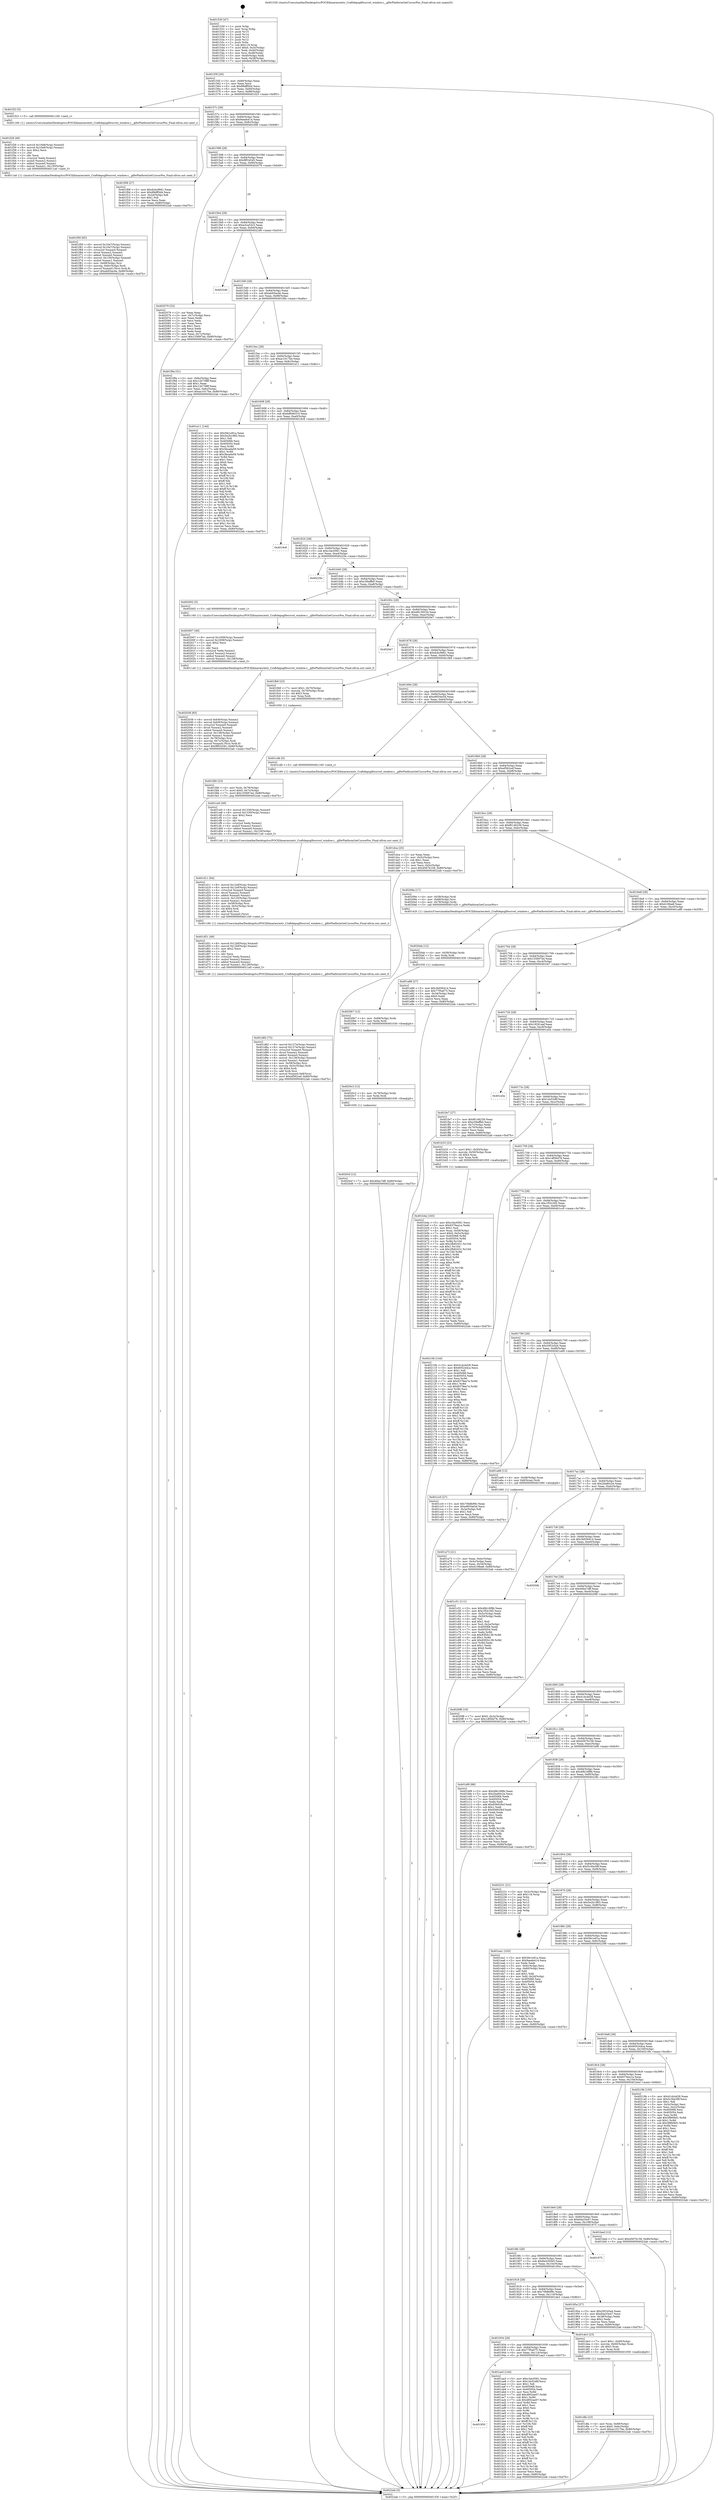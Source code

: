 digraph "0x401530" {
  label = "0x401530 (/mnt/c/Users/mathe/Desktop/tcc/POCII/binaries/extr_Craftdepsglfwsrcwl_window.c__glfwPlatformGetCursorPos_Final-ollvm.out::main(0))"
  labelloc = "t"
  node[shape=record]

  Entry [label="",width=0.3,height=0.3,shape=circle,fillcolor=black,style=filled]
  "0x40155f" [label="{
     0x40155f [29]\l
     | [instrs]\l
     &nbsp;&nbsp;0x40155f \<+3\>: mov -0x80(%rbp),%eax\l
     &nbsp;&nbsp;0x401562 \<+2\>: mov %eax,%ecx\l
     &nbsp;&nbsp;0x401564 \<+6\>: sub $0x89dff3d4,%ecx\l
     &nbsp;&nbsp;0x40156a \<+6\>: mov %eax,-0x84(%rbp)\l
     &nbsp;&nbsp;0x401570 \<+6\>: mov %ecx,-0x88(%rbp)\l
     &nbsp;&nbsp;0x401576 \<+6\>: je 0000000000401f23 \<main+0x9f3\>\l
  }"]
  "0x401f23" [label="{
     0x401f23 [5]\l
     | [instrs]\l
     &nbsp;&nbsp;0x401f23 \<+5\>: call 0000000000401160 \<next_i\>\l
     | [calls]\l
     &nbsp;&nbsp;0x401160 \{1\} (/mnt/c/Users/mathe/Desktop/tcc/POCII/binaries/extr_Craftdepsglfwsrcwl_window.c__glfwPlatformGetCursorPos_Final-ollvm.out::next_i)\l
  }"]
  "0x40157c" [label="{
     0x40157c [28]\l
     | [instrs]\l
     &nbsp;&nbsp;0x40157c \<+5\>: jmp 0000000000401581 \<main+0x51\>\l
     &nbsp;&nbsp;0x401581 \<+6\>: mov -0x84(%rbp),%eax\l
     &nbsp;&nbsp;0x401587 \<+5\>: sub $0x9aeeb414,%eax\l
     &nbsp;&nbsp;0x40158c \<+6\>: mov %eax,-0x8c(%rbp)\l
     &nbsp;&nbsp;0x401592 \<+6\>: je 0000000000401f08 \<main+0x9d8\>\l
  }"]
  Exit [label="",width=0.3,height=0.3,shape=circle,fillcolor=black,style=filled,peripheries=2]
  "0x401f08" [label="{
     0x401f08 [27]\l
     | [instrs]\l
     &nbsp;&nbsp;0x401f08 \<+5\>: mov $0xdcbc9661,%eax\l
     &nbsp;&nbsp;0x401f0d \<+5\>: mov $0x89dff3d4,%ecx\l
     &nbsp;&nbsp;0x401f12 \<+3\>: mov -0x2d(%rbp),%dl\l
     &nbsp;&nbsp;0x401f15 \<+3\>: test $0x1,%dl\l
     &nbsp;&nbsp;0x401f18 \<+3\>: cmovne %ecx,%eax\l
     &nbsp;&nbsp;0x401f1b \<+3\>: mov %eax,-0x80(%rbp)\l
     &nbsp;&nbsp;0x401f1e \<+5\>: jmp 00000000004022ab \<main+0xd7b\>\l
  }"]
  "0x401598" [label="{
     0x401598 [28]\l
     | [instrs]\l
     &nbsp;&nbsp;0x401598 \<+5\>: jmp 000000000040159d \<main+0x6d\>\l
     &nbsp;&nbsp;0x40159d \<+6\>: mov -0x84(%rbp),%eax\l
     &nbsp;&nbsp;0x4015a3 \<+5\>: sub $0x9ff1b545,%eax\l
     &nbsp;&nbsp;0x4015a8 \<+6\>: mov %eax,-0x90(%rbp)\l
     &nbsp;&nbsp;0x4015ae \<+6\>: je 0000000000402079 \<main+0xb49\>\l
  }"]
  "0x4020cf" [label="{
     0x4020cf [12]\l
     | [instrs]\l
     &nbsp;&nbsp;0x4020cf \<+7\>: movl $0x40ba7dff,-0x80(%rbp)\l
     &nbsp;&nbsp;0x4020d6 \<+5\>: jmp 00000000004022ab \<main+0xd7b\>\l
  }"]
  "0x402079" [label="{
     0x402079 [33]\l
     | [instrs]\l
     &nbsp;&nbsp;0x402079 \<+2\>: xor %eax,%eax\l
     &nbsp;&nbsp;0x40207b \<+3\>: mov -0x7c(%rbp),%ecx\l
     &nbsp;&nbsp;0x40207e \<+2\>: mov %eax,%edx\l
     &nbsp;&nbsp;0x402080 \<+2\>: sub %ecx,%edx\l
     &nbsp;&nbsp;0x402082 \<+2\>: mov %eax,%ecx\l
     &nbsp;&nbsp;0x402084 \<+3\>: sub $0x1,%ecx\l
     &nbsp;&nbsp;0x402087 \<+2\>: add %ecx,%edx\l
     &nbsp;&nbsp;0x402089 \<+2\>: sub %edx,%eax\l
     &nbsp;&nbsp;0x40208b \<+3\>: mov %eax,-0x7c(%rbp)\l
     &nbsp;&nbsp;0x40208e \<+7\>: movl $0x155697a4,-0x80(%rbp)\l
     &nbsp;&nbsp;0x402095 \<+5\>: jmp 00000000004022ab \<main+0xd7b\>\l
  }"]
  "0x4015b4" [label="{
     0x4015b4 [28]\l
     | [instrs]\l
     &nbsp;&nbsp;0x4015b4 \<+5\>: jmp 00000000004015b9 \<main+0x89\>\l
     &nbsp;&nbsp;0x4015b9 \<+6\>: mov -0x84(%rbp),%eax\l
     &nbsp;&nbsp;0x4015bf \<+5\>: sub $0xa3ca53c3,%eax\l
     &nbsp;&nbsp;0x4015c4 \<+6\>: mov %eax,-0x94(%rbp)\l
     &nbsp;&nbsp;0x4015ca \<+6\>: je 0000000000402246 \<main+0xd16\>\l
  }"]
  "0x4020c3" [label="{
     0x4020c3 [12]\l
     | [instrs]\l
     &nbsp;&nbsp;0x4020c3 \<+4\>: mov -0x78(%rbp),%rdx\l
     &nbsp;&nbsp;0x4020c7 \<+3\>: mov %rdx,%rdi\l
     &nbsp;&nbsp;0x4020ca \<+5\>: call 0000000000401030 \<free@plt\>\l
     | [calls]\l
     &nbsp;&nbsp;0x401030 \{1\} (unknown)\l
  }"]
  "0x402246" [label="{
     0x402246\l
  }", style=dashed]
  "0x4015d0" [label="{
     0x4015d0 [28]\l
     | [instrs]\l
     &nbsp;&nbsp;0x4015d0 \<+5\>: jmp 00000000004015d5 \<main+0xa5\>\l
     &nbsp;&nbsp;0x4015d5 \<+6\>: mov -0x84(%rbp),%eax\l
     &nbsp;&nbsp;0x4015db \<+5\>: sub $0xab93acde,%eax\l
     &nbsp;&nbsp;0x4015e0 \<+6\>: mov %eax,-0x98(%rbp)\l
     &nbsp;&nbsp;0x4015e6 \<+6\>: je 0000000000401f9a \<main+0xa6a\>\l
  }"]
  "0x4020b7" [label="{
     0x4020b7 [12]\l
     | [instrs]\l
     &nbsp;&nbsp;0x4020b7 \<+4\>: mov -0x68(%rbp),%rdx\l
     &nbsp;&nbsp;0x4020bb \<+3\>: mov %rdx,%rdi\l
     &nbsp;&nbsp;0x4020be \<+5\>: call 0000000000401030 \<free@plt\>\l
     | [calls]\l
     &nbsp;&nbsp;0x401030 \{1\} (unknown)\l
  }"]
  "0x401f9a" [label="{
     0x401f9a [31]\l
     | [instrs]\l
     &nbsp;&nbsp;0x401f9a \<+3\>: mov -0x6c(%rbp),%eax\l
     &nbsp;&nbsp;0x401f9d \<+5\>: sub $0x12b738ff,%eax\l
     &nbsp;&nbsp;0x401fa2 \<+3\>: add $0x1,%eax\l
     &nbsp;&nbsp;0x401fa5 \<+5\>: add $0x12b738ff,%eax\l
     &nbsp;&nbsp;0x401faa \<+3\>: mov %eax,-0x6c(%rbp)\l
     &nbsp;&nbsp;0x401fad \<+7\>: movl $0xac1017be,-0x80(%rbp)\l
     &nbsp;&nbsp;0x401fb4 \<+5\>: jmp 00000000004022ab \<main+0xd7b\>\l
  }"]
  "0x4015ec" [label="{
     0x4015ec [28]\l
     | [instrs]\l
     &nbsp;&nbsp;0x4015ec \<+5\>: jmp 00000000004015f1 \<main+0xc1\>\l
     &nbsp;&nbsp;0x4015f1 \<+6\>: mov -0x84(%rbp),%eax\l
     &nbsp;&nbsp;0x4015f7 \<+5\>: sub $0xac1017be,%eax\l
     &nbsp;&nbsp;0x4015fc \<+6\>: mov %eax,-0x9c(%rbp)\l
     &nbsp;&nbsp;0x401602 \<+6\>: je 0000000000401e11 \<main+0x8e1\>\l
  }"]
  "0x4020ab" [label="{
     0x4020ab [12]\l
     | [instrs]\l
     &nbsp;&nbsp;0x4020ab \<+4\>: mov -0x58(%rbp),%rdx\l
     &nbsp;&nbsp;0x4020af \<+3\>: mov %rdx,%rdi\l
     &nbsp;&nbsp;0x4020b2 \<+5\>: call 0000000000401030 \<free@plt\>\l
     | [calls]\l
     &nbsp;&nbsp;0x401030 \{1\} (unknown)\l
  }"]
  "0x401e11" [label="{
     0x401e11 [144]\l
     | [instrs]\l
     &nbsp;&nbsp;0x401e11 \<+5\>: mov $0x5fe1e91a,%eax\l
     &nbsp;&nbsp;0x401e16 \<+5\>: mov $0x5e2b1983,%ecx\l
     &nbsp;&nbsp;0x401e1b \<+2\>: mov $0x1,%dl\l
     &nbsp;&nbsp;0x401e1d \<+7\>: mov 0x405068,%esi\l
     &nbsp;&nbsp;0x401e24 \<+7\>: mov 0x405054,%edi\l
     &nbsp;&nbsp;0x401e2b \<+3\>: mov %esi,%r8d\l
     &nbsp;&nbsp;0x401e2e \<+7\>: add $0x3bcada59,%r8d\l
     &nbsp;&nbsp;0x401e35 \<+4\>: sub $0x1,%r8d\l
     &nbsp;&nbsp;0x401e39 \<+7\>: sub $0x3bcada59,%r8d\l
     &nbsp;&nbsp;0x401e40 \<+4\>: imul %r8d,%esi\l
     &nbsp;&nbsp;0x401e44 \<+3\>: and $0x1,%esi\l
     &nbsp;&nbsp;0x401e47 \<+3\>: cmp $0x0,%esi\l
     &nbsp;&nbsp;0x401e4a \<+4\>: sete %r9b\l
     &nbsp;&nbsp;0x401e4e \<+3\>: cmp $0xa,%edi\l
     &nbsp;&nbsp;0x401e51 \<+4\>: setl %r10b\l
     &nbsp;&nbsp;0x401e55 \<+3\>: mov %r9b,%r11b\l
     &nbsp;&nbsp;0x401e58 \<+4\>: xor $0xff,%r11b\l
     &nbsp;&nbsp;0x401e5c \<+3\>: mov %r10b,%bl\l
     &nbsp;&nbsp;0x401e5f \<+3\>: xor $0xff,%bl\l
     &nbsp;&nbsp;0x401e62 \<+3\>: xor $0x1,%dl\l
     &nbsp;&nbsp;0x401e65 \<+3\>: mov %r11b,%r14b\l
     &nbsp;&nbsp;0x401e68 \<+4\>: and $0xff,%r14b\l
     &nbsp;&nbsp;0x401e6c \<+3\>: and %dl,%r9b\l
     &nbsp;&nbsp;0x401e6f \<+3\>: mov %bl,%r15b\l
     &nbsp;&nbsp;0x401e72 \<+4\>: and $0xff,%r15b\l
     &nbsp;&nbsp;0x401e76 \<+3\>: and %dl,%r10b\l
     &nbsp;&nbsp;0x401e79 \<+3\>: or %r9b,%r14b\l
     &nbsp;&nbsp;0x401e7c \<+3\>: or %r10b,%r15b\l
     &nbsp;&nbsp;0x401e7f \<+3\>: xor %r15b,%r14b\l
     &nbsp;&nbsp;0x401e82 \<+3\>: or %bl,%r11b\l
     &nbsp;&nbsp;0x401e85 \<+4\>: xor $0xff,%r11b\l
     &nbsp;&nbsp;0x401e89 \<+3\>: or $0x1,%dl\l
     &nbsp;&nbsp;0x401e8c \<+3\>: and %dl,%r11b\l
     &nbsp;&nbsp;0x401e8f \<+3\>: or %r11b,%r14b\l
     &nbsp;&nbsp;0x401e92 \<+4\>: test $0x1,%r14b\l
     &nbsp;&nbsp;0x401e96 \<+3\>: cmovne %ecx,%eax\l
     &nbsp;&nbsp;0x401e99 \<+3\>: mov %eax,-0x80(%rbp)\l
     &nbsp;&nbsp;0x401e9c \<+5\>: jmp 00000000004022ab \<main+0xd7b\>\l
  }"]
  "0x401608" [label="{
     0x401608 [28]\l
     | [instrs]\l
     &nbsp;&nbsp;0x401608 \<+5\>: jmp 000000000040160d \<main+0xdd\>\l
     &nbsp;&nbsp;0x40160d \<+6\>: mov -0x84(%rbp),%eax\l
     &nbsp;&nbsp;0x401613 \<+5\>: sub $0xb8846310,%eax\l
     &nbsp;&nbsp;0x401618 \<+6\>: mov %eax,-0xa0(%rbp)\l
     &nbsp;&nbsp;0x40161e \<+6\>: je 00000000004019c8 \<main+0x498\>\l
  }"]
  "0x402038" [label="{
     0x402038 [65]\l
     | [instrs]\l
     &nbsp;&nbsp;0x402038 \<+8\>: movsd 0xfc8(%rip),%xmm1\l
     &nbsp;&nbsp;0x402040 \<+8\>: movsd 0xfc8(%rip),%xmm2\l
     &nbsp;&nbsp;0x402048 \<+4\>: cvtss2sd %xmm0,%xmm0\l
     &nbsp;&nbsp;0x40204c \<+4\>: divsd %xmm2,%xmm0\l
     &nbsp;&nbsp;0x402050 \<+4\>: addsd %xmm0,%xmm1\l
     &nbsp;&nbsp;0x402054 \<+8\>: movsd -0x138(%rbp),%xmm0\l
     &nbsp;&nbsp;0x40205c \<+4\>: mulsd %xmm1,%xmm0\l
     &nbsp;&nbsp;0x402060 \<+4\>: mov -0x78(%rbp),%rsi\l
     &nbsp;&nbsp;0x402064 \<+4\>: movslq -0x7c(%rbp),%rdi\l
     &nbsp;&nbsp;0x402068 \<+5\>: movsd %xmm0,(%rsi,%rdi,8)\l
     &nbsp;&nbsp;0x40206d \<+7\>: movl $0x9ff1b545,-0x80(%rbp)\l
     &nbsp;&nbsp;0x402074 \<+5\>: jmp 00000000004022ab \<main+0xd7b\>\l
  }"]
  "0x4019c8" [label="{
     0x4019c8\l
  }", style=dashed]
  "0x401624" [label="{
     0x401624 [28]\l
     | [instrs]\l
     &nbsp;&nbsp;0x401624 \<+5\>: jmp 0000000000401629 \<main+0xf9\>\l
     &nbsp;&nbsp;0x401629 \<+6\>: mov -0x84(%rbp),%eax\l
     &nbsp;&nbsp;0x40162f \<+5\>: sub $0xc3ac0581,%eax\l
     &nbsp;&nbsp;0x401634 \<+6\>: mov %eax,-0xa4(%rbp)\l
     &nbsp;&nbsp;0x40163a \<+6\>: je 000000000040225e \<main+0xd2e\>\l
  }"]
  "0x402007" [label="{
     0x402007 [49]\l
     | [instrs]\l
     &nbsp;&nbsp;0x402007 \<+8\>: movsd 0x1009(%rip),%xmm0\l
     &nbsp;&nbsp;0x40200f \<+8\>: movsd 0x1009(%rip),%xmm1\l
     &nbsp;&nbsp;0x402017 \<+5\>: mov $0x2,%ecx\l
     &nbsp;&nbsp;0x40201c \<+1\>: cltd\l
     &nbsp;&nbsp;0x40201d \<+2\>: idiv %ecx\l
     &nbsp;&nbsp;0x40201f \<+4\>: cvtsi2sd %edx,%xmm2\l
     &nbsp;&nbsp;0x402023 \<+4\>: mulsd %xmm2,%xmm1\l
     &nbsp;&nbsp;0x402027 \<+4\>: addsd %xmm0,%xmm1\l
     &nbsp;&nbsp;0x40202b \<+8\>: movsd %xmm1,-0x138(%rbp)\l
     &nbsp;&nbsp;0x402033 \<+5\>: call 00000000004011a0 \<next_f\>\l
     | [calls]\l
     &nbsp;&nbsp;0x4011a0 \{1\} (/mnt/c/Users/mathe/Desktop/tcc/POCII/binaries/extr_Craftdepsglfwsrcwl_window.c__glfwPlatformGetCursorPos_Final-ollvm.out::next_f)\l
  }"]
  "0x40225e" [label="{
     0x40225e\l
  }", style=dashed]
  "0x401640" [label="{
     0x401640 [28]\l
     | [instrs]\l
     &nbsp;&nbsp;0x401640 \<+5\>: jmp 0000000000401645 \<main+0x115\>\l
     &nbsp;&nbsp;0x401645 \<+6\>: mov -0x84(%rbp),%eax\l
     &nbsp;&nbsp;0x40164b \<+5\>: sub $0xc56effb0,%eax\l
     &nbsp;&nbsp;0x401650 \<+6\>: mov %eax,-0xa8(%rbp)\l
     &nbsp;&nbsp;0x401656 \<+6\>: je 0000000000402002 \<main+0xad2\>\l
  }"]
  "0x401fd0" [label="{
     0x401fd0 [23]\l
     | [instrs]\l
     &nbsp;&nbsp;0x401fd0 \<+4\>: mov %rax,-0x78(%rbp)\l
     &nbsp;&nbsp;0x401fd4 \<+7\>: movl $0x0,-0x7c(%rbp)\l
     &nbsp;&nbsp;0x401fdb \<+7\>: movl $0x155697a4,-0x80(%rbp)\l
     &nbsp;&nbsp;0x401fe2 \<+5\>: jmp 00000000004022ab \<main+0xd7b\>\l
  }"]
  "0x402002" [label="{
     0x402002 [5]\l
     | [instrs]\l
     &nbsp;&nbsp;0x402002 \<+5\>: call 0000000000401160 \<next_i\>\l
     | [calls]\l
     &nbsp;&nbsp;0x401160 \{1\} (/mnt/c/Users/mathe/Desktop/tcc/POCII/binaries/extr_Craftdepsglfwsrcwl_window.c__glfwPlatformGetCursorPos_Final-ollvm.out::next_i)\l
  }"]
  "0x40165c" [label="{
     0x40165c [28]\l
     | [instrs]\l
     &nbsp;&nbsp;0x40165c \<+5\>: jmp 0000000000401661 \<main+0x131\>\l
     &nbsp;&nbsp;0x401661 \<+6\>: mov -0x84(%rbp),%eax\l
     &nbsp;&nbsp;0x401667 \<+5\>: sub $0xd8139234,%eax\l
     &nbsp;&nbsp;0x40166c \<+6\>: mov %eax,-0xac(%rbp)\l
     &nbsp;&nbsp;0x401672 \<+6\>: je 00000000004020e7 \<main+0xbb7\>\l
  }"]
  "0x401f59" [label="{
     0x401f59 [65]\l
     | [instrs]\l
     &nbsp;&nbsp;0x401f59 \<+8\>: movsd 0x10a7(%rip),%xmm1\l
     &nbsp;&nbsp;0x401f61 \<+8\>: movsd 0x10a7(%rip),%xmm2\l
     &nbsp;&nbsp;0x401f69 \<+4\>: cvtss2sd %xmm0,%xmm0\l
     &nbsp;&nbsp;0x401f6d \<+4\>: divsd %xmm2,%xmm0\l
     &nbsp;&nbsp;0x401f71 \<+4\>: addsd %xmm0,%xmm1\l
     &nbsp;&nbsp;0x401f75 \<+8\>: movsd -0x130(%rbp),%xmm0\l
     &nbsp;&nbsp;0x401f7d \<+4\>: mulsd %xmm1,%xmm0\l
     &nbsp;&nbsp;0x401f81 \<+4\>: mov -0x68(%rbp),%rsi\l
     &nbsp;&nbsp;0x401f85 \<+4\>: movslq -0x6c(%rbp),%rdi\l
     &nbsp;&nbsp;0x401f89 \<+5\>: movsd %xmm0,(%rsi,%rdi,8)\l
     &nbsp;&nbsp;0x401f8e \<+7\>: movl $0xab93acde,-0x80(%rbp)\l
     &nbsp;&nbsp;0x401f95 \<+5\>: jmp 00000000004022ab \<main+0xd7b\>\l
  }"]
  "0x4020e7" [label="{
     0x4020e7\l
  }", style=dashed]
  "0x401678" [label="{
     0x401678 [28]\l
     | [instrs]\l
     &nbsp;&nbsp;0x401678 \<+5\>: jmp 000000000040167d \<main+0x14d\>\l
     &nbsp;&nbsp;0x40167d \<+6\>: mov -0x84(%rbp),%eax\l
     &nbsp;&nbsp;0x401683 \<+5\>: sub $0xdcbc9661,%eax\l
     &nbsp;&nbsp;0x401688 \<+6\>: mov %eax,-0xb0(%rbp)\l
     &nbsp;&nbsp;0x40168e \<+6\>: je 0000000000401fb9 \<main+0xa89\>\l
  }"]
  "0x401f28" [label="{
     0x401f28 [49]\l
     | [instrs]\l
     &nbsp;&nbsp;0x401f28 \<+8\>: movsd 0x10e8(%rip),%xmm0\l
     &nbsp;&nbsp;0x401f30 \<+8\>: movsd 0x10e8(%rip),%xmm1\l
     &nbsp;&nbsp;0x401f38 \<+5\>: mov $0x2,%ecx\l
     &nbsp;&nbsp;0x401f3d \<+1\>: cltd\l
     &nbsp;&nbsp;0x401f3e \<+2\>: idiv %ecx\l
     &nbsp;&nbsp;0x401f40 \<+4\>: cvtsi2sd %edx,%xmm2\l
     &nbsp;&nbsp;0x401f44 \<+4\>: mulsd %xmm2,%xmm1\l
     &nbsp;&nbsp;0x401f48 \<+4\>: addsd %xmm0,%xmm1\l
     &nbsp;&nbsp;0x401f4c \<+8\>: movsd %xmm1,-0x130(%rbp)\l
     &nbsp;&nbsp;0x401f54 \<+5\>: call 00000000004011a0 \<next_f\>\l
     | [calls]\l
     &nbsp;&nbsp;0x4011a0 \{1\} (/mnt/c/Users/mathe/Desktop/tcc/POCII/binaries/extr_Craftdepsglfwsrcwl_window.c__glfwPlatformGetCursorPos_Final-ollvm.out::next_f)\l
  }"]
  "0x401fb9" [label="{
     0x401fb9 [23]\l
     | [instrs]\l
     &nbsp;&nbsp;0x401fb9 \<+7\>: movl $0x1,-0x70(%rbp)\l
     &nbsp;&nbsp;0x401fc0 \<+4\>: movslq -0x70(%rbp),%rax\l
     &nbsp;&nbsp;0x401fc4 \<+4\>: shl $0x3,%rax\l
     &nbsp;&nbsp;0x401fc8 \<+3\>: mov %rax,%rdi\l
     &nbsp;&nbsp;0x401fcb \<+5\>: call 0000000000401050 \<malloc@plt\>\l
     | [calls]\l
     &nbsp;&nbsp;0x401050 \{1\} (unknown)\l
  }"]
  "0x401694" [label="{
     0x401694 [28]\l
     | [instrs]\l
     &nbsp;&nbsp;0x401694 \<+5\>: jmp 0000000000401699 \<main+0x169\>\l
     &nbsp;&nbsp;0x401699 \<+6\>: mov -0x84(%rbp),%eax\l
     &nbsp;&nbsp;0x40169f \<+5\>: sub $0xe8054e5d,%eax\l
     &nbsp;&nbsp;0x4016a4 \<+6\>: mov %eax,-0xb4(%rbp)\l
     &nbsp;&nbsp;0x4016aa \<+6\>: je 0000000000401cdb \<main+0x7ab\>\l
  }"]
  "0x401dfa" [label="{
     0x401dfa [23]\l
     | [instrs]\l
     &nbsp;&nbsp;0x401dfa \<+4\>: mov %rax,-0x68(%rbp)\l
     &nbsp;&nbsp;0x401dfe \<+7\>: movl $0x0,-0x6c(%rbp)\l
     &nbsp;&nbsp;0x401e05 \<+7\>: movl $0xac1017be,-0x80(%rbp)\l
     &nbsp;&nbsp;0x401e0c \<+5\>: jmp 00000000004022ab \<main+0xd7b\>\l
  }"]
  "0x401cdb" [label="{
     0x401cdb [5]\l
     | [instrs]\l
     &nbsp;&nbsp;0x401cdb \<+5\>: call 0000000000401160 \<next_i\>\l
     | [calls]\l
     &nbsp;&nbsp;0x401160 \{1\} (/mnt/c/Users/mathe/Desktop/tcc/POCII/binaries/extr_Craftdepsglfwsrcwl_window.c__glfwPlatformGetCursorPos_Final-ollvm.out::next_i)\l
  }"]
  "0x4016b0" [label="{
     0x4016b0 [28]\l
     | [instrs]\l
     &nbsp;&nbsp;0x4016b0 \<+5\>: jmp 00000000004016b5 \<main+0x185\>\l
     &nbsp;&nbsp;0x4016b5 \<+6\>: mov -0x84(%rbp),%eax\l
     &nbsp;&nbsp;0x4016bb \<+5\>: sub $0xef562cef,%eax\l
     &nbsp;&nbsp;0x4016c0 \<+6\>: mov %eax,-0xb8(%rbp)\l
     &nbsp;&nbsp;0x4016c6 \<+6\>: je 0000000000401dca \<main+0x89a\>\l
  }"]
  "0x401d82" [label="{
     0x401d82 [72]\l
     | [instrs]\l
     &nbsp;&nbsp;0x401d82 \<+8\>: movsd 0x127e(%rip),%xmm1\l
     &nbsp;&nbsp;0x401d8a \<+8\>: movsd 0x127e(%rip),%xmm2\l
     &nbsp;&nbsp;0x401d92 \<+4\>: cvtss2sd %xmm0,%xmm0\l
     &nbsp;&nbsp;0x401d96 \<+4\>: divsd %xmm2,%xmm0\l
     &nbsp;&nbsp;0x401d9a \<+4\>: addsd %xmm0,%xmm1\l
     &nbsp;&nbsp;0x401d9e \<+8\>: movsd -0x128(%rbp),%xmm0\l
     &nbsp;&nbsp;0x401da6 \<+4\>: mulsd %xmm1,%xmm0\l
     &nbsp;&nbsp;0x401daa \<+4\>: mov -0x58(%rbp),%rsi\l
     &nbsp;&nbsp;0x401dae \<+4\>: movslq -0x5c(%rbp),%rdi\l
     &nbsp;&nbsp;0x401db2 \<+4\>: shl $0x4,%rdi\l
     &nbsp;&nbsp;0x401db6 \<+3\>: add %rdi,%rsi\l
     &nbsp;&nbsp;0x401db9 \<+5\>: movsd %xmm0,0x8(%rsi)\l
     &nbsp;&nbsp;0x401dbe \<+7\>: movl $0xef562cef,-0x80(%rbp)\l
     &nbsp;&nbsp;0x401dc5 \<+5\>: jmp 00000000004022ab \<main+0xd7b\>\l
  }"]
  "0x401dca" [label="{
     0x401dca [25]\l
     | [instrs]\l
     &nbsp;&nbsp;0x401dca \<+2\>: xor %eax,%eax\l
     &nbsp;&nbsp;0x401dcc \<+3\>: mov -0x5c(%rbp),%ecx\l
     &nbsp;&nbsp;0x401dcf \<+3\>: sub $0x1,%eax\l
     &nbsp;&nbsp;0x401dd2 \<+2\>: sub %eax,%ecx\l
     &nbsp;&nbsp;0x401dd4 \<+3\>: mov %ecx,-0x5c(%rbp)\l
     &nbsp;&nbsp;0x401dd7 \<+7\>: movl $0x4567b158,-0x80(%rbp)\l
     &nbsp;&nbsp;0x401dde \<+5\>: jmp 00000000004022ab \<main+0xd7b\>\l
  }"]
  "0x4016cc" [label="{
     0x4016cc [28]\l
     | [instrs]\l
     &nbsp;&nbsp;0x4016cc \<+5\>: jmp 00000000004016d1 \<main+0x1a1\>\l
     &nbsp;&nbsp;0x4016d1 \<+6\>: mov -0x84(%rbp),%eax\l
     &nbsp;&nbsp;0x4016d7 \<+5\>: sub $0xf6146239,%eax\l
     &nbsp;&nbsp;0x4016dc \<+6\>: mov %eax,-0xbc(%rbp)\l
     &nbsp;&nbsp;0x4016e2 \<+6\>: je 000000000040209a \<main+0xb6a\>\l
  }"]
  "0x401d51" [label="{
     0x401d51 [49]\l
     | [instrs]\l
     &nbsp;&nbsp;0x401d51 \<+8\>: movsd 0x12bf(%rip),%xmm0\l
     &nbsp;&nbsp;0x401d59 \<+8\>: movsd 0x12bf(%rip),%xmm1\l
     &nbsp;&nbsp;0x401d61 \<+5\>: mov $0x2,%ecx\l
     &nbsp;&nbsp;0x401d66 \<+1\>: cltd\l
     &nbsp;&nbsp;0x401d67 \<+2\>: idiv %ecx\l
     &nbsp;&nbsp;0x401d69 \<+4\>: cvtsi2sd %edx,%xmm2\l
     &nbsp;&nbsp;0x401d6d \<+4\>: mulsd %xmm2,%xmm1\l
     &nbsp;&nbsp;0x401d71 \<+4\>: addsd %xmm0,%xmm1\l
     &nbsp;&nbsp;0x401d75 \<+8\>: movsd %xmm1,-0x128(%rbp)\l
     &nbsp;&nbsp;0x401d7d \<+5\>: call 00000000004011a0 \<next_f\>\l
     | [calls]\l
     &nbsp;&nbsp;0x4011a0 \{1\} (/mnt/c/Users/mathe/Desktop/tcc/POCII/binaries/extr_Craftdepsglfwsrcwl_window.c__glfwPlatformGetCursorPos_Final-ollvm.out::next_f)\l
  }"]
  "0x40209a" [label="{
     0x40209a [17]\l
     | [instrs]\l
     &nbsp;&nbsp;0x40209a \<+4\>: mov -0x58(%rbp),%rdi\l
     &nbsp;&nbsp;0x40209e \<+4\>: mov -0x68(%rbp),%rsi\l
     &nbsp;&nbsp;0x4020a2 \<+4\>: mov -0x78(%rbp),%rdx\l
     &nbsp;&nbsp;0x4020a6 \<+5\>: call 0000000000401420 \<_glfwPlatformGetCursorPos\>\l
     | [calls]\l
     &nbsp;&nbsp;0x401420 \{1\} (/mnt/c/Users/mathe/Desktop/tcc/POCII/binaries/extr_Craftdepsglfwsrcwl_window.c__glfwPlatformGetCursorPos_Final-ollvm.out::_glfwPlatformGetCursorPos)\l
  }"]
  "0x4016e8" [label="{
     0x4016e8 [28]\l
     | [instrs]\l
     &nbsp;&nbsp;0x4016e8 \<+5\>: jmp 00000000004016ed \<main+0x1bd\>\l
     &nbsp;&nbsp;0x4016ed \<+6\>: mov -0x84(%rbp),%eax\l
     &nbsp;&nbsp;0x4016f3 \<+5\>: sub $0x410fea8,%eax\l
     &nbsp;&nbsp;0x4016f8 \<+6\>: mov %eax,-0xc0(%rbp)\l
     &nbsp;&nbsp;0x4016fe \<+6\>: je 0000000000401a88 \<main+0x558\>\l
  }"]
  "0x401d11" [label="{
     0x401d11 [64]\l
     | [instrs]\l
     &nbsp;&nbsp;0x401d11 \<+8\>: movsd 0x12ef(%rip),%xmm1\l
     &nbsp;&nbsp;0x401d19 \<+8\>: movsd 0x12ef(%rip),%xmm2\l
     &nbsp;&nbsp;0x401d21 \<+4\>: cvtss2sd %xmm0,%xmm0\l
     &nbsp;&nbsp;0x401d25 \<+4\>: divsd %xmm2,%xmm0\l
     &nbsp;&nbsp;0x401d29 \<+4\>: addsd %xmm0,%xmm1\l
     &nbsp;&nbsp;0x401d2d \<+8\>: movsd -0x120(%rbp),%xmm0\l
     &nbsp;&nbsp;0x401d35 \<+4\>: mulsd %xmm1,%xmm0\l
     &nbsp;&nbsp;0x401d39 \<+4\>: mov -0x58(%rbp),%rsi\l
     &nbsp;&nbsp;0x401d3d \<+4\>: movslq -0x5c(%rbp),%rdi\l
     &nbsp;&nbsp;0x401d41 \<+4\>: shl $0x4,%rdi\l
     &nbsp;&nbsp;0x401d45 \<+3\>: add %rdi,%rsi\l
     &nbsp;&nbsp;0x401d48 \<+4\>: movsd %xmm0,(%rsi)\l
     &nbsp;&nbsp;0x401d4c \<+5\>: call 0000000000401160 \<next_i\>\l
     | [calls]\l
     &nbsp;&nbsp;0x401160 \{1\} (/mnt/c/Users/mathe/Desktop/tcc/POCII/binaries/extr_Craftdepsglfwsrcwl_window.c__glfwPlatformGetCursorPos_Final-ollvm.out::next_i)\l
  }"]
  "0x401a88" [label="{
     0x401a88 [27]\l
     | [instrs]\l
     &nbsp;&nbsp;0x401a88 \<+5\>: mov $0x3b056414,%eax\l
     &nbsp;&nbsp;0x401a8d \<+5\>: mov $0x77f5a075,%ecx\l
     &nbsp;&nbsp;0x401a92 \<+3\>: mov -0x34(%rbp),%edx\l
     &nbsp;&nbsp;0x401a95 \<+3\>: cmp $0x0,%edx\l
     &nbsp;&nbsp;0x401a98 \<+3\>: cmove %ecx,%eax\l
     &nbsp;&nbsp;0x401a9b \<+3\>: mov %eax,-0x80(%rbp)\l
     &nbsp;&nbsp;0x401a9e \<+5\>: jmp 00000000004022ab \<main+0xd7b\>\l
  }"]
  "0x401704" [label="{
     0x401704 [28]\l
     | [instrs]\l
     &nbsp;&nbsp;0x401704 \<+5\>: jmp 0000000000401709 \<main+0x1d9\>\l
     &nbsp;&nbsp;0x401709 \<+6\>: mov -0x84(%rbp),%eax\l
     &nbsp;&nbsp;0x40170f \<+5\>: sub $0x155697a4,%eax\l
     &nbsp;&nbsp;0x401714 \<+6\>: mov %eax,-0xc4(%rbp)\l
     &nbsp;&nbsp;0x40171a \<+6\>: je 0000000000401fe7 \<main+0xab7\>\l
  }"]
  "0x401ce0" [label="{
     0x401ce0 [49]\l
     | [instrs]\l
     &nbsp;&nbsp;0x401ce0 \<+8\>: movsd 0x1330(%rip),%xmm0\l
     &nbsp;&nbsp;0x401ce8 \<+8\>: movsd 0x1330(%rip),%xmm1\l
     &nbsp;&nbsp;0x401cf0 \<+5\>: mov $0x2,%ecx\l
     &nbsp;&nbsp;0x401cf5 \<+1\>: cltd\l
     &nbsp;&nbsp;0x401cf6 \<+2\>: idiv %ecx\l
     &nbsp;&nbsp;0x401cf8 \<+4\>: cvtsi2sd %edx,%xmm2\l
     &nbsp;&nbsp;0x401cfc \<+4\>: mulsd %xmm2,%xmm1\l
     &nbsp;&nbsp;0x401d00 \<+4\>: addsd %xmm0,%xmm1\l
     &nbsp;&nbsp;0x401d04 \<+8\>: movsd %xmm1,-0x120(%rbp)\l
     &nbsp;&nbsp;0x401d0c \<+5\>: call 00000000004011a0 \<next_f\>\l
     | [calls]\l
     &nbsp;&nbsp;0x4011a0 \{1\} (/mnt/c/Users/mathe/Desktop/tcc/POCII/binaries/extr_Craftdepsglfwsrcwl_window.c__glfwPlatformGetCursorPos_Final-ollvm.out::next_f)\l
  }"]
  "0x401fe7" [label="{
     0x401fe7 [27]\l
     | [instrs]\l
     &nbsp;&nbsp;0x401fe7 \<+5\>: mov $0xf6146239,%eax\l
     &nbsp;&nbsp;0x401fec \<+5\>: mov $0xc56effb0,%ecx\l
     &nbsp;&nbsp;0x401ff1 \<+3\>: mov -0x7c(%rbp),%edx\l
     &nbsp;&nbsp;0x401ff4 \<+3\>: cmp -0x70(%rbp),%edx\l
     &nbsp;&nbsp;0x401ff7 \<+3\>: cmovl %ecx,%eax\l
     &nbsp;&nbsp;0x401ffa \<+3\>: mov %eax,-0x80(%rbp)\l
     &nbsp;&nbsp;0x401ffd \<+5\>: jmp 00000000004022ab \<main+0xd7b\>\l
  }"]
  "0x401720" [label="{
     0x401720 [28]\l
     | [instrs]\l
     &nbsp;&nbsp;0x401720 \<+5\>: jmp 0000000000401725 \<main+0x1f5\>\l
     &nbsp;&nbsp;0x401725 \<+6\>: mov -0x84(%rbp),%eax\l
     &nbsp;&nbsp;0x40172b \<+5\>: sub $0x19291aaf,%eax\l
     &nbsp;&nbsp;0x401730 \<+6\>: mov %eax,-0xc8(%rbp)\l
     &nbsp;&nbsp;0x401736 \<+6\>: je 0000000000401a5a \<main+0x52a\>\l
  }"]
  "0x401b4a" [label="{
     0x401b4a [163]\l
     | [instrs]\l
     &nbsp;&nbsp;0x401b4a \<+5\>: mov $0xc3ac0581,%ecx\l
     &nbsp;&nbsp;0x401b4f \<+5\>: mov $0x6376ea1a,%edx\l
     &nbsp;&nbsp;0x401b54 \<+3\>: mov $0x1,%sil\l
     &nbsp;&nbsp;0x401b57 \<+4\>: mov %rax,-0x58(%rbp)\l
     &nbsp;&nbsp;0x401b5b \<+7\>: movl $0x0,-0x5c(%rbp)\l
     &nbsp;&nbsp;0x401b62 \<+8\>: mov 0x405068,%r8d\l
     &nbsp;&nbsp;0x401b6a \<+8\>: mov 0x405054,%r9d\l
     &nbsp;&nbsp;0x401b72 \<+3\>: mov %r8d,%r10d\l
     &nbsp;&nbsp;0x401b75 \<+7\>: add $0x2fb82431,%r10d\l
     &nbsp;&nbsp;0x401b7c \<+4\>: sub $0x1,%r10d\l
     &nbsp;&nbsp;0x401b80 \<+7\>: sub $0x2fb82431,%r10d\l
     &nbsp;&nbsp;0x401b87 \<+4\>: imul %r10d,%r8d\l
     &nbsp;&nbsp;0x401b8b \<+4\>: and $0x1,%r8d\l
     &nbsp;&nbsp;0x401b8f \<+4\>: cmp $0x0,%r8d\l
     &nbsp;&nbsp;0x401b93 \<+4\>: sete %r11b\l
     &nbsp;&nbsp;0x401b97 \<+4\>: cmp $0xa,%r9d\l
     &nbsp;&nbsp;0x401b9b \<+3\>: setl %bl\l
     &nbsp;&nbsp;0x401b9e \<+3\>: mov %r11b,%r14b\l
     &nbsp;&nbsp;0x401ba1 \<+4\>: xor $0xff,%r14b\l
     &nbsp;&nbsp;0x401ba5 \<+3\>: mov %bl,%r15b\l
     &nbsp;&nbsp;0x401ba8 \<+4\>: xor $0xff,%r15b\l
     &nbsp;&nbsp;0x401bac \<+4\>: xor $0x1,%sil\l
     &nbsp;&nbsp;0x401bb0 \<+3\>: mov %r14b,%r12b\l
     &nbsp;&nbsp;0x401bb3 \<+4\>: and $0xff,%r12b\l
     &nbsp;&nbsp;0x401bb7 \<+3\>: and %sil,%r11b\l
     &nbsp;&nbsp;0x401bba \<+3\>: mov %r15b,%r13b\l
     &nbsp;&nbsp;0x401bbd \<+4\>: and $0xff,%r13b\l
     &nbsp;&nbsp;0x401bc1 \<+3\>: and %sil,%bl\l
     &nbsp;&nbsp;0x401bc4 \<+3\>: or %r11b,%r12b\l
     &nbsp;&nbsp;0x401bc7 \<+3\>: or %bl,%r13b\l
     &nbsp;&nbsp;0x401bca \<+3\>: xor %r13b,%r12b\l
     &nbsp;&nbsp;0x401bcd \<+3\>: or %r15b,%r14b\l
     &nbsp;&nbsp;0x401bd0 \<+4\>: xor $0xff,%r14b\l
     &nbsp;&nbsp;0x401bd4 \<+4\>: or $0x1,%sil\l
     &nbsp;&nbsp;0x401bd8 \<+3\>: and %sil,%r14b\l
     &nbsp;&nbsp;0x401bdb \<+3\>: or %r14b,%r12b\l
     &nbsp;&nbsp;0x401bde \<+4\>: test $0x1,%r12b\l
     &nbsp;&nbsp;0x401be2 \<+3\>: cmovne %edx,%ecx\l
     &nbsp;&nbsp;0x401be5 \<+3\>: mov %ecx,-0x80(%rbp)\l
     &nbsp;&nbsp;0x401be8 \<+5\>: jmp 00000000004022ab \<main+0xd7b\>\l
  }"]
  "0x401a5a" [label="{
     0x401a5a\l
  }", style=dashed]
  "0x40173c" [label="{
     0x40173c [28]\l
     | [instrs]\l
     &nbsp;&nbsp;0x40173c \<+5\>: jmp 0000000000401741 \<main+0x211\>\l
     &nbsp;&nbsp;0x401741 \<+6\>: mov -0x84(%rbp),%eax\l
     &nbsp;&nbsp;0x401747 \<+5\>: sub $0x1dcf1b8f,%eax\l
     &nbsp;&nbsp;0x40174c \<+6\>: mov %eax,-0xcc(%rbp)\l
     &nbsp;&nbsp;0x401752 \<+6\>: je 0000000000401b33 \<main+0x603\>\l
  }"]
  "0x401950" [label="{
     0x401950\l
  }", style=dashed]
  "0x401b33" [label="{
     0x401b33 [23]\l
     | [instrs]\l
     &nbsp;&nbsp;0x401b33 \<+7\>: movl $0x1,-0x50(%rbp)\l
     &nbsp;&nbsp;0x401b3a \<+4\>: movslq -0x50(%rbp),%rax\l
     &nbsp;&nbsp;0x401b3e \<+4\>: shl $0x4,%rax\l
     &nbsp;&nbsp;0x401b42 \<+3\>: mov %rax,%rdi\l
     &nbsp;&nbsp;0x401b45 \<+5\>: call 0000000000401050 \<malloc@plt\>\l
     | [calls]\l
     &nbsp;&nbsp;0x401050 \{1\} (unknown)\l
  }"]
  "0x401758" [label="{
     0x401758 [28]\l
     | [instrs]\l
     &nbsp;&nbsp;0x401758 \<+5\>: jmp 000000000040175d \<main+0x22d\>\l
     &nbsp;&nbsp;0x40175d \<+6\>: mov -0x84(%rbp),%eax\l
     &nbsp;&nbsp;0x401763 \<+5\>: sub $0x1df56d78,%eax\l
     &nbsp;&nbsp;0x401768 \<+6\>: mov %eax,-0xd0(%rbp)\l
     &nbsp;&nbsp;0x40176e \<+6\>: je 000000000040210b \<main+0xbdb\>\l
  }"]
  "0x401aa3" [label="{
     0x401aa3 [144]\l
     | [instrs]\l
     &nbsp;&nbsp;0x401aa3 \<+5\>: mov $0xc3ac0581,%eax\l
     &nbsp;&nbsp;0x401aa8 \<+5\>: mov $0x1dcf1b8f,%ecx\l
     &nbsp;&nbsp;0x401aad \<+2\>: mov $0x1,%dl\l
     &nbsp;&nbsp;0x401aaf \<+7\>: mov 0x405068,%esi\l
     &nbsp;&nbsp;0x401ab6 \<+7\>: mov 0x405054,%edi\l
     &nbsp;&nbsp;0x401abd \<+3\>: mov %esi,%r8d\l
     &nbsp;&nbsp;0x401ac0 \<+7\>: add $0x4852ae07,%r8d\l
     &nbsp;&nbsp;0x401ac7 \<+4\>: sub $0x1,%r8d\l
     &nbsp;&nbsp;0x401acb \<+7\>: sub $0x4852ae07,%r8d\l
     &nbsp;&nbsp;0x401ad2 \<+4\>: imul %r8d,%esi\l
     &nbsp;&nbsp;0x401ad6 \<+3\>: and $0x1,%esi\l
     &nbsp;&nbsp;0x401ad9 \<+3\>: cmp $0x0,%esi\l
     &nbsp;&nbsp;0x401adc \<+4\>: sete %r9b\l
     &nbsp;&nbsp;0x401ae0 \<+3\>: cmp $0xa,%edi\l
     &nbsp;&nbsp;0x401ae3 \<+4\>: setl %r10b\l
     &nbsp;&nbsp;0x401ae7 \<+3\>: mov %r9b,%r11b\l
     &nbsp;&nbsp;0x401aea \<+4\>: xor $0xff,%r11b\l
     &nbsp;&nbsp;0x401aee \<+3\>: mov %r10b,%bl\l
     &nbsp;&nbsp;0x401af1 \<+3\>: xor $0xff,%bl\l
     &nbsp;&nbsp;0x401af4 \<+3\>: xor $0x1,%dl\l
     &nbsp;&nbsp;0x401af7 \<+3\>: mov %r11b,%r14b\l
     &nbsp;&nbsp;0x401afa \<+4\>: and $0xff,%r14b\l
     &nbsp;&nbsp;0x401afe \<+3\>: and %dl,%r9b\l
     &nbsp;&nbsp;0x401b01 \<+3\>: mov %bl,%r15b\l
     &nbsp;&nbsp;0x401b04 \<+4\>: and $0xff,%r15b\l
     &nbsp;&nbsp;0x401b08 \<+3\>: and %dl,%r10b\l
     &nbsp;&nbsp;0x401b0b \<+3\>: or %r9b,%r14b\l
     &nbsp;&nbsp;0x401b0e \<+3\>: or %r10b,%r15b\l
     &nbsp;&nbsp;0x401b11 \<+3\>: xor %r15b,%r14b\l
     &nbsp;&nbsp;0x401b14 \<+3\>: or %bl,%r11b\l
     &nbsp;&nbsp;0x401b17 \<+4\>: xor $0xff,%r11b\l
     &nbsp;&nbsp;0x401b1b \<+3\>: or $0x1,%dl\l
     &nbsp;&nbsp;0x401b1e \<+3\>: and %dl,%r11b\l
     &nbsp;&nbsp;0x401b21 \<+3\>: or %r11b,%r14b\l
     &nbsp;&nbsp;0x401b24 \<+4\>: test $0x1,%r14b\l
     &nbsp;&nbsp;0x401b28 \<+3\>: cmovne %ecx,%eax\l
     &nbsp;&nbsp;0x401b2b \<+3\>: mov %eax,-0x80(%rbp)\l
     &nbsp;&nbsp;0x401b2e \<+5\>: jmp 00000000004022ab \<main+0xd7b\>\l
  }"]
  "0x40210b" [label="{
     0x40210b [144]\l
     | [instrs]\l
     &nbsp;&nbsp;0x40210b \<+5\>: mov $0x41dc4d28,%eax\l
     &nbsp;&nbsp;0x402110 \<+5\>: mov $0x605244ca,%ecx\l
     &nbsp;&nbsp;0x402115 \<+2\>: mov $0x1,%dl\l
     &nbsp;&nbsp;0x402117 \<+7\>: mov 0x405068,%esi\l
     &nbsp;&nbsp;0x40211e \<+7\>: mov 0x405054,%edi\l
     &nbsp;&nbsp;0x402125 \<+3\>: mov %esi,%r8d\l
     &nbsp;&nbsp;0x402128 \<+7\>: add $0x8379ea7e,%r8d\l
     &nbsp;&nbsp;0x40212f \<+4\>: sub $0x1,%r8d\l
     &nbsp;&nbsp;0x402133 \<+7\>: sub $0x8379ea7e,%r8d\l
     &nbsp;&nbsp;0x40213a \<+4\>: imul %r8d,%esi\l
     &nbsp;&nbsp;0x40213e \<+3\>: and $0x1,%esi\l
     &nbsp;&nbsp;0x402141 \<+3\>: cmp $0x0,%esi\l
     &nbsp;&nbsp;0x402144 \<+4\>: sete %r9b\l
     &nbsp;&nbsp;0x402148 \<+3\>: cmp $0xa,%edi\l
     &nbsp;&nbsp;0x40214b \<+4\>: setl %r10b\l
     &nbsp;&nbsp;0x40214f \<+3\>: mov %r9b,%r11b\l
     &nbsp;&nbsp;0x402152 \<+4\>: xor $0xff,%r11b\l
     &nbsp;&nbsp;0x402156 \<+3\>: mov %r10b,%bl\l
     &nbsp;&nbsp;0x402159 \<+3\>: xor $0xff,%bl\l
     &nbsp;&nbsp;0x40215c \<+3\>: xor $0x1,%dl\l
     &nbsp;&nbsp;0x40215f \<+3\>: mov %r11b,%r14b\l
     &nbsp;&nbsp;0x402162 \<+4\>: and $0xff,%r14b\l
     &nbsp;&nbsp;0x402166 \<+3\>: and %dl,%r9b\l
     &nbsp;&nbsp;0x402169 \<+3\>: mov %bl,%r15b\l
     &nbsp;&nbsp;0x40216c \<+4\>: and $0xff,%r15b\l
     &nbsp;&nbsp;0x402170 \<+3\>: and %dl,%r10b\l
     &nbsp;&nbsp;0x402173 \<+3\>: or %r9b,%r14b\l
     &nbsp;&nbsp;0x402176 \<+3\>: or %r10b,%r15b\l
     &nbsp;&nbsp;0x402179 \<+3\>: xor %r15b,%r14b\l
     &nbsp;&nbsp;0x40217c \<+3\>: or %bl,%r11b\l
     &nbsp;&nbsp;0x40217f \<+4\>: xor $0xff,%r11b\l
     &nbsp;&nbsp;0x402183 \<+3\>: or $0x1,%dl\l
     &nbsp;&nbsp;0x402186 \<+3\>: and %dl,%r11b\l
     &nbsp;&nbsp;0x402189 \<+3\>: or %r11b,%r14b\l
     &nbsp;&nbsp;0x40218c \<+4\>: test $0x1,%r14b\l
     &nbsp;&nbsp;0x402190 \<+3\>: cmovne %ecx,%eax\l
     &nbsp;&nbsp;0x402193 \<+3\>: mov %eax,-0x80(%rbp)\l
     &nbsp;&nbsp;0x402196 \<+5\>: jmp 00000000004022ab \<main+0xd7b\>\l
  }"]
  "0x401774" [label="{
     0x401774 [28]\l
     | [instrs]\l
     &nbsp;&nbsp;0x401774 \<+5\>: jmp 0000000000401779 \<main+0x249\>\l
     &nbsp;&nbsp;0x401779 \<+6\>: mov -0x84(%rbp),%eax\l
     &nbsp;&nbsp;0x40177f \<+5\>: sub $0x1f5410f2,%eax\l
     &nbsp;&nbsp;0x401784 \<+6\>: mov %eax,-0xd4(%rbp)\l
     &nbsp;&nbsp;0x40178a \<+6\>: je 0000000000401cc0 \<main+0x790\>\l
  }"]
  "0x401934" [label="{
     0x401934 [28]\l
     | [instrs]\l
     &nbsp;&nbsp;0x401934 \<+5\>: jmp 0000000000401939 \<main+0x409\>\l
     &nbsp;&nbsp;0x401939 \<+6\>: mov -0x84(%rbp),%eax\l
     &nbsp;&nbsp;0x40193f \<+5\>: sub $0x77f5a075,%eax\l
     &nbsp;&nbsp;0x401944 \<+6\>: mov %eax,-0x114(%rbp)\l
     &nbsp;&nbsp;0x40194a \<+6\>: je 0000000000401aa3 \<main+0x573\>\l
  }"]
  "0x401cc0" [label="{
     0x401cc0 [27]\l
     | [instrs]\l
     &nbsp;&nbsp;0x401cc0 \<+5\>: mov $0x70b8b99c,%eax\l
     &nbsp;&nbsp;0x401cc5 \<+5\>: mov $0xe8054e5d,%ecx\l
     &nbsp;&nbsp;0x401cca \<+3\>: mov -0x2e(%rbp),%dl\l
     &nbsp;&nbsp;0x401ccd \<+3\>: test $0x1,%dl\l
     &nbsp;&nbsp;0x401cd0 \<+3\>: cmovne %ecx,%eax\l
     &nbsp;&nbsp;0x401cd3 \<+3\>: mov %eax,-0x80(%rbp)\l
     &nbsp;&nbsp;0x401cd6 \<+5\>: jmp 00000000004022ab \<main+0xd7b\>\l
  }"]
  "0x401790" [label="{
     0x401790 [28]\l
     | [instrs]\l
     &nbsp;&nbsp;0x401790 \<+5\>: jmp 0000000000401795 \<main+0x265\>\l
     &nbsp;&nbsp;0x401795 \<+6\>: mov -0x84(%rbp),%eax\l
     &nbsp;&nbsp;0x40179b \<+5\>: sub $0x20f1b5a4,%eax\l
     &nbsp;&nbsp;0x4017a0 \<+6\>: mov %eax,-0xd8(%rbp)\l
     &nbsp;&nbsp;0x4017a6 \<+6\>: je 0000000000401a66 \<main+0x536\>\l
  }"]
  "0x401de3" [label="{
     0x401de3 [23]\l
     | [instrs]\l
     &nbsp;&nbsp;0x401de3 \<+7\>: movl $0x1,-0x60(%rbp)\l
     &nbsp;&nbsp;0x401dea \<+4\>: movslq -0x60(%rbp),%rax\l
     &nbsp;&nbsp;0x401dee \<+4\>: shl $0x3,%rax\l
     &nbsp;&nbsp;0x401df2 \<+3\>: mov %rax,%rdi\l
     &nbsp;&nbsp;0x401df5 \<+5\>: call 0000000000401050 \<malloc@plt\>\l
     | [calls]\l
     &nbsp;&nbsp;0x401050 \{1\} (unknown)\l
  }"]
  "0x401a66" [label="{
     0x401a66 [13]\l
     | [instrs]\l
     &nbsp;&nbsp;0x401a66 \<+4\>: mov -0x48(%rbp),%rax\l
     &nbsp;&nbsp;0x401a6a \<+4\>: mov 0x8(%rax),%rdi\l
     &nbsp;&nbsp;0x401a6e \<+5\>: call 0000000000401060 \<atoi@plt\>\l
     | [calls]\l
     &nbsp;&nbsp;0x401060 \{1\} (unknown)\l
  }"]
  "0x4017ac" [label="{
     0x4017ac [28]\l
     | [instrs]\l
     &nbsp;&nbsp;0x4017ac \<+5\>: jmp 00000000004017b1 \<main+0x281\>\l
     &nbsp;&nbsp;0x4017b1 \<+6\>: mov -0x84(%rbp),%eax\l
     &nbsp;&nbsp;0x4017b7 \<+5\>: sub $0x2ba80c2e,%eax\l
     &nbsp;&nbsp;0x4017bc \<+6\>: mov %eax,-0xdc(%rbp)\l
     &nbsp;&nbsp;0x4017c2 \<+6\>: je 0000000000401c51 \<main+0x721\>\l
  }"]
  "0x401a73" [label="{
     0x401a73 [21]\l
     | [instrs]\l
     &nbsp;&nbsp;0x401a73 \<+3\>: mov %eax,-0x4c(%rbp)\l
     &nbsp;&nbsp;0x401a76 \<+3\>: mov -0x4c(%rbp),%eax\l
     &nbsp;&nbsp;0x401a79 \<+3\>: mov %eax,-0x34(%rbp)\l
     &nbsp;&nbsp;0x401a7c \<+7\>: movl $0x410fea8,-0x80(%rbp)\l
     &nbsp;&nbsp;0x401a83 \<+5\>: jmp 00000000004022ab \<main+0xd7b\>\l
  }"]
  "0x401c51" [label="{
     0x401c51 [111]\l
     | [instrs]\l
     &nbsp;&nbsp;0x401c51 \<+5\>: mov $0x49b16f9b,%eax\l
     &nbsp;&nbsp;0x401c56 \<+5\>: mov $0x1f5410f2,%ecx\l
     &nbsp;&nbsp;0x401c5b \<+3\>: mov -0x5c(%rbp),%edx\l
     &nbsp;&nbsp;0x401c5e \<+3\>: cmp -0x50(%rbp),%edx\l
     &nbsp;&nbsp;0x401c61 \<+4\>: setl %sil\l
     &nbsp;&nbsp;0x401c65 \<+4\>: and $0x1,%sil\l
     &nbsp;&nbsp;0x401c69 \<+4\>: mov %sil,-0x2e(%rbp)\l
     &nbsp;&nbsp;0x401c6d \<+7\>: mov 0x405068,%edx\l
     &nbsp;&nbsp;0x401c74 \<+7\>: mov 0x405054,%edi\l
     &nbsp;&nbsp;0x401c7b \<+3\>: mov %edx,%r8d\l
     &nbsp;&nbsp;0x401c7e \<+7\>: sub $0x83f2b138,%r8d\l
     &nbsp;&nbsp;0x401c85 \<+4\>: sub $0x1,%r8d\l
     &nbsp;&nbsp;0x401c89 \<+7\>: add $0x83f2b138,%r8d\l
     &nbsp;&nbsp;0x401c90 \<+4\>: imul %r8d,%edx\l
     &nbsp;&nbsp;0x401c94 \<+3\>: and $0x1,%edx\l
     &nbsp;&nbsp;0x401c97 \<+3\>: cmp $0x0,%edx\l
     &nbsp;&nbsp;0x401c9a \<+4\>: sete %sil\l
     &nbsp;&nbsp;0x401c9e \<+3\>: cmp $0xa,%edi\l
     &nbsp;&nbsp;0x401ca1 \<+4\>: setl %r9b\l
     &nbsp;&nbsp;0x401ca5 \<+3\>: mov %sil,%r10b\l
     &nbsp;&nbsp;0x401ca8 \<+3\>: and %r9b,%r10b\l
     &nbsp;&nbsp;0x401cab \<+3\>: xor %r9b,%sil\l
     &nbsp;&nbsp;0x401cae \<+3\>: or %sil,%r10b\l
     &nbsp;&nbsp;0x401cb1 \<+4\>: test $0x1,%r10b\l
     &nbsp;&nbsp;0x401cb5 \<+3\>: cmovne %ecx,%eax\l
     &nbsp;&nbsp;0x401cb8 \<+3\>: mov %eax,-0x80(%rbp)\l
     &nbsp;&nbsp;0x401cbb \<+5\>: jmp 00000000004022ab \<main+0xd7b\>\l
  }"]
  "0x4017c8" [label="{
     0x4017c8 [28]\l
     | [instrs]\l
     &nbsp;&nbsp;0x4017c8 \<+5\>: jmp 00000000004017cd \<main+0x29d\>\l
     &nbsp;&nbsp;0x4017cd \<+6\>: mov -0x84(%rbp),%eax\l
     &nbsp;&nbsp;0x4017d3 \<+5\>: sub $0x3b056414,%eax\l
     &nbsp;&nbsp;0x4017d8 \<+6\>: mov %eax,-0xe0(%rbp)\l
     &nbsp;&nbsp;0x4017de \<+6\>: je 00000000004020db \<main+0xbab\>\l
  }"]
  "0x401530" [label="{
     0x401530 [47]\l
     | [instrs]\l
     &nbsp;&nbsp;0x401530 \<+1\>: push %rbp\l
     &nbsp;&nbsp;0x401531 \<+3\>: mov %rsp,%rbp\l
     &nbsp;&nbsp;0x401534 \<+2\>: push %r15\l
     &nbsp;&nbsp;0x401536 \<+2\>: push %r14\l
     &nbsp;&nbsp;0x401538 \<+2\>: push %r13\l
     &nbsp;&nbsp;0x40153a \<+2\>: push %r12\l
     &nbsp;&nbsp;0x40153c \<+1\>: push %rbx\l
     &nbsp;&nbsp;0x40153d \<+7\>: sub $0x118,%rsp\l
     &nbsp;&nbsp;0x401544 \<+7\>: movl $0x0,-0x3c(%rbp)\l
     &nbsp;&nbsp;0x40154b \<+3\>: mov %edi,-0x40(%rbp)\l
     &nbsp;&nbsp;0x40154e \<+4\>: mov %rsi,-0x48(%rbp)\l
     &nbsp;&nbsp;0x401552 \<+3\>: mov -0x40(%rbp),%edi\l
     &nbsp;&nbsp;0x401555 \<+3\>: mov %edi,-0x38(%rbp)\l
     &nbsp;&nbsp;0x401558 \<+7\>: movl $0x6e4350e5,-0x80(%rbp)\l
  }"]
  "0x4020db" [label="{
     0x4020db\l
  }", style=dashed]
  "0x4017e4" [label="{
     0x4017e4 [28]\l
     | [instrs]\l
     &nbsp;&nbsp;0x4017e4 \<+5\>: jmp 00000000004017e9 \<main+0x2b9\>\l
     &nbsp;&nbsp;0x4017e9 \<+6\>: mov -0x84(%rbp),%eax\l
     &nbsp;&nbsp;0x4017ef \<+5\>: sub $0x40ba7dff,%eax\l
     &nbsp;&nbsp;0x4017f4 \<+6\>: mov %eax,-0xe4(%rbp)\l
     &nbsp;&nbsp;0x4017fa \<+6\>: je 00000000004020f8 \<main+0xbc8\>\l
  }"]
  "0x4022ab" [label="{
     0x4022ab [5]\l
     | [instrs]\l
     &nbsp;&nbsp;0x4022ab \<+5\>: jmp 000000000040155f \<main+0x2f\>\l
  }"]
  "0x4020f8" [label="{
     0x4020f8 [19]\l
     | [instrs]\l
     &nbsp;&nbsp;0x4020f8 \<+7\>: movl $0x0,-0x3c(%rbp)\l
     &nbsp;&nbsp;0x4020ff \<+7\>: movl $0x1df56d78,-0x80(%rbp)\l
     &nbsp;&nbsp;0x402106 \<+5\>: jmp 00000000004022ab \<main+0xd7b\>\l
  }"]
  "0x401800" [label="{
     0x401800 [28]\l
     | [instrs]\l
     &nbsp;&nbsp;0x401800 \<+5\>: jmp 0000000000401805 \<main+0x2d5\>\l
     &nbsp;&nbsp;0x401805 \<+6\>: mov -0x84(%rbp),%eax\l
     &nbsp;&nbsp;0x40180b \<+5\>: sub $0x41dc4d28,%eax\l
     &nbsp;&nbsp;0x401810 \<+6\>: mov %eax,-0xe8(%rbp)\l
     &nbsp;&nbsp;0x401816 \<+6\>: je 00000000004022a4 \<main+0xd74\>\l
  }"]
  "0x401918" [label="{
     0x401918 [28]\l
     | [instrs]\l
     &nbsp;&nbsp;0x401918 \<+5\>: jmp 000000000040191d \<main+0x3ed\>\l
     &nbsp;&nbsp;0x40191d \<+6\>: mov -0x84(%rbp),%eax\l
     &nbsp;&nbsp;0x401923 \<+5\>: sub $0x70b8b99c,%eax\l
     &nbsp;&nbsp;0x401928 \<+6\>: mov %eax,-0x110(%rbp)\l
     &nbsp;&nbsp;0x40192e \<+6\>: je 0000000000401de3 \<main+0x8b3\>\l
  }"]
  "0x4022a4" [label="{
     0x4022a4\l
  }", style=dashed]
  "0x40181c" [label="{
     0x40181c [28]\l
     | [instrs]\l
     &nbsp;&nbsp;0x40181c \<+5\>: jmp 0000000000401821 \<main+0x2f1\>\l
     &nbsp;&nbsp;0x401821 \<+6\>: mov -0x84(%rbp),%eax\l
     &nbsp;&nbsp;0x401827 \<+5\>: sub $0x4567b158,%eax\l
     &nbsp;&nbsp;0x40182c \<+6\>: mov %eax,-0xec(%rbp)\l
     &nbsp;&nbsp;0x401832 \<+6\>: je 0000000000401bf9 \<main+0x6c9\>\l
  }"]
  "0x40195a" [label="{
     0x40195a [27]\l
     | [instrs]\l
     &nbsp;&nbsp;0x40195a \<+5\>: mov $0x20f1b5a4,%eax\l
     &nbsp;&nbsp;0x40195f \<+5\>: mov $0x64a33e47,%ecx\l
     &nbsp;&nbsp;0x401964 \<+3\>: mov -0x38(%rbp),%edx\l
     &nbsp;&nbsp;0x401967 \<+3\>: cmp $0x2,%edx\l
     &nbsp;&nbsp;0x40196a \<+3\>: cmovne %ecx,%eax\l
     &nbsp;&nbsp;0x40196d \<+3\>: mov %eax,-0x80(%rbp)\l
     &nbsp;&nbsp;0x401970 \<+5\>: jmp 00000000004022ab \<main+0xd7b\>\l
  }"]
  "0x401bf9" [label="{
     0x401bf9 [88]\l
     | [instrs]\l
     &nbsp;&nbsp;0x401bf9 \<+5\>: mov $0x49b16f9b,%eax\l
     &nbsp;&nbsp;0x401bfe \<+5\>: mov $0x2ba80c2e,%ecx\l
     &nbsp;&nbsp;0x401c03 \<+7\>: mov 0x405068,%edx\l
     &nbsp;&nbsp;0x401c0a \<+7\>: mov 0x405054,%esi\l
     &nbsp;&nbsp;0x401c11 \<+2\>: mov %edx,%edi\l
     &nbsp;&nbsp;0x401c13 \<+6\>: add $0x656629cf,%edi\l
     &nbsp;&nbsp;0x401c19 \<+3\>: sub $0x1,%edi\l
     &nbsp;&nbsp;0x401c1c \<+6\>: sub $0x656629cf,%edi\l
     &nbsp;&nbsp;0x401c22 \<+3\>: imul %edi,%edx\l
     &nbsp;&nbsp;0x401c25 \<+3\>: and $0x1,%edx\l
     &nbsp;&nbsp;0x401c28 \<+3\>: cmp $0x0,%edx\l
     &nbsp;&nbsp;0x401c2b \<+4\>: sete %r8b\l
     &nbsp;&nbsp;0x401c2f \<+3\>: cmp $0xa,%esi\l
     &nbsp;&nbsp;0x401c32 \<+4\>: setl %r9b\l
     &nbsp;&nbsp;0x401c36 \<+3\>: mov %r8b,%r10b\l
     &nbsp;&nbsp;0x401c39 \<+3\>: and %r9b,%r10b\l
     &nbsp;&nbsp;0x401c3c \<+3\>: xor %r9b,%r8b\l
     &nbsp;&nbsp;0x401c3f \<+3\>: or %r8b,%r10b\l
     &nbsp;&nbsp;0x401c42 \<+4\>: test $0x1,%r10b\l
     &nbsp;&nbsp;0x401c46 \<+3\>: cmovne %ecx,%eax\l
     &nbsp;&nbsp;0x401c49 \<+3\>: mov %eax,-0x80(%rbp)\l
     &nbsp;&nbsp;0x401c4c \<+5\>: jmp 00000000004022ab \<main+0xd7b\>\l
  }"]
  "0x401838" [label="{
     0x401838 [28]\l
     | [instrs]\l
     &nbsp;&nbsp;0x401838 \<+5\>: jmp 000000000040183d \<main+0x30d\>\l
     &nbsp;&nbsp;0x40183d \<+6\>: mov -0x84(%rbp),%eax\l
     &nbsp;&nbsp;0x401843 \<+5\>: sub $0x49b16f9b,%eax\l
     &nbsp;&nbsp;0x401848 \<+6\>: mov %eax,-0xf0(%rbp)\l
     &nbsp;&nbsp;0x40184e \<+6\>: je 000000000040228c \<main+0xd5c\>\l
  }"]
  "0x4018fc" [label="{
     0x4018fc [28]\l
     | [instrs]\l
     &nbsp;&nbsp;0x4018fc \<+5\>: jmp 0000000000401901 \<main+0x3d1\>\l
     &nbsp;&nbsp;0x401901 \<+6\>: mov -0x84(%rbp),%eax\l
     &nbsp;&nbsp;0x401907 \<+5\>: sub $0x6e4350e5,%eax\l
     &nbsp;&nbsp;0x40190c \<+6\>: mov %eax,-0x10c(%rbp)\l
     &nbsp;&nbsp;0x401912 \<+6\>: je 000000000040195a \<main+0x42a\>\l
  }"]
  "0x40228c" [label="{
     0x40228c\l
  }", style=dashed]
  "0x401854" [label="{
     0x401854 [28]\l
     | [instrs]\l
     &nbsp;&nbsp;0x401854 \<+5\>: jmp 0000000000401859 \<main+0x329\>\l
     &nbsp;&nbsp;0x401859 \<+6\>: mov -0x84(%rbp),%eax\l
     &nbsp;&nbsp;0x40185f \<+5\>: sub $0x5c30e38f,%eax\l
     &nbsp;&nbsp;0x401864 \<+6\>: mov %eax,-0xf4(%rbp)\l
     &nbsp;&nbsp;0x40186a \<+6\>: je 0000000000402231 \<main+0xd01\>\l
  }"]
  "0x401975" [label="{
     0x401975\l
  }", style=dashed]
  "0x402231" [label="{
     0x402231 [21]\l
     | [instrs]\l
     &nbsp;&nbsp;0x402231 \<+3\>: mov -0x2c(%rbp),%eax\l
     &nbsp;&nbsp;0x402234 \<+7\>: add $0x118,%rsp\l
     &nbsp;&nbsp;0x40223b \<+1\>: pop %rbx\l
     &nbsp;&nbsp;0x40223c \<+2\>: pop %r12\l
     &nbsp;&nbsp;0x40223e \<+2\>: pop %r13\l
     &nbsp;&nbsp;0x402240 \<+2\>: pop %r14\l
     &nbsp;&nbsp;0x402242 \<+2\>: pop %r15\l
     &nbsp;&nbsp;0x402244 \<+1\>: pop %rbp\l
     &nbsp;&nbsp;0x402245 \<+1\>: ret\l
  }"]
  "0x401870" [label="{
     0x401870 [28]\l
     | [instrs]\l
     &nbsp;&nbsp;0x401870 \<+5\>: jmp 0000000000401875 \<main+0x345\>\l
     &nbsp;&nbsp;0x401875 \<+6\>: mov -0x84(%rbp),%eax\l
     &nbsp;&nbsp;0x40187b \<+5\>: sub $0x5e2b1983,%eax\l
     &nbsp;&nbsp;0x401880 \<+6\>: mov %eax,-0xf8(%rbp)\l
     &nbsp;&nbsp;0x401886 \<+6\>: je 0000000000401ea1 \<main+0x971\>\l
  }"]
  "0x4018e0" [label="{
     0x4018e0 [28]\l
     | [instrs]\l
     &nbsp;&nbsp;0x4018e0 \<+5\>: jmp 00000000004018e5 \<main+0x3b5\>\l
     &nbsp;&nbsp;0x4018e5 \<+6\>: mov -0x84(%rbp),%eax\l
     &nbsp;&nbsp;0x4018eb \<+5\>: sub $0x64a33e47,%eax\l
     &nbsp;&nbsp;0x4018f0 \<+6\>: mov %eax,-0x108(%rbp)\l
     &nbsp;&nbsp;0x4018f6 \<+6\>: je 0000000000401975 \<main+0x445\>\l
  }"]
  "0x401ea1" [label="{
     0x401ea1 [103]\l
     | [instrs]\l
     &nbsp;&nbsp;0x401ea1 \<+5\>: mov $0x5fe1e91a,%eax\l
     &nbsp;&nbsp;0x401ea6 \<+5\>: mov $0x9aeeb414,%ecx\l
     &nbsp;&nbsp;0x401eab \<+2\>: xor %edx,%edx\l
     &nbsp;&nbsp;0x401ead \<+3\>: mov -0x6c(%rbp),%esi\l
     &nbsp;&nbsp;0x401eb0 \<+3\>: cmp -0x60(%rbp),%esi\l
     &nbsp;&nbsp;0x401eb3 \<+4\>: setl %dil\l
     &nbsp;&nbsp;0x401eb7 \<+4\>: and $0x1,%dil\l
     &nbsp;&nbsp;0x401ebb \<+4\>: mov %dil,-0x2d(%rbp)\l
     &nbsp;&nbsp;0x401ebf \<+7\>: mov 0x405068,%esi\l
     &nbsp;&nbsp;0x401ec6 \<+8\>: mov 0x405054,%r8d\l
     &nbsp;&nbsp;0x401ece \<+3\>: sub $0x1,%edx\l
     &nbsp;&nbsp;0x401ed1 \<+3\>: mov %esi,%r9d\l
     &nbsp;&nbsp;0x401ed4 \<+3\>: add %edx,%r9d\l
     &nbsp;&nbsp;0x401ed7 \<+4\>: imul %r9d,%esi\l
     &nbsp;&nbsp;0x401edb \<+3\>: and $0x1,%esi\l
     &nbsp;&nbsp;0x401ede \<+3\>: cmp $0x0,%esi\l
     &nbsp;&nbsp;0x401ee1 \<+4\>: sete %dil\l
     &nbsp;&nbsp;0x401ee5 \<+4\>: cmp $0xa,%r8d\l
     &nbsp;&nbsp;0x401ee9 \<+4\>: setl %r10b\l
     &nbsp;&nbsp;0x401eed \<+3\>: mov %dil,%r11b\l
     &nbsp;&nbsp;0x401ef0 \<+3\>: and %r10b,%r11b\l
     &nbsp;&nbsp;0x401ef3 \<+3\>: xor %r10b,%dil\l
     &nbsp;&nbsp;0x401ef6 \<+3\>: or %dil,%r11b\l
     &nbsp;&nbsp;0x401ef9 \<+4\>: test $0x1,%r11b\l
     &nbsp;&nbsp;0x401efd \<+3\>: cmovne %ecx,%eax\l
     &nbsp;&nbsp;0x401f00 \<+3\>: mov %eax,-0x80(%rbp)\l
     &nbsp;&nbsp;0x401f03 \<+5\>: jmp 00000000004022ab \<main+0xd7b\>\l
  }"]
  "0x40188c" [label="{
     0x40188c [28]\l
     | [instrs]\l
     &nbsp;&nbsp;0x40188c \<+5\>: jmp 0000000000401891 \<main+0x361\>\l
     &nbsp;&nbsp;0x401891 \<+6\>: mov -0x84(%rbp),%eax\l
     &nbsp;&nbsp;0x401897 \<+5\>: sub $0x5fe1e91a,%eax\l
     &nbsp;&nbsp;0x40189c \<+6\>: mov %eax,-0xfc(%rbp)\l
     &nbsp;&nbsp;0x4018a2 \<+6\>: je 0000000000402298 \<main+0xd68\>\l
  }"]
  "0x401bed" [label="{
     0x401bed [12]\l
     | [instrs]\l
     &nbsp;&nbsp;0x401bed \<+7\>: movl $0x4567b158,-0x80(%rbp)\l
     &nbsp;&nbsp;0x401bf4 \<+5\>: jmp 00000000004022ab \<main+0xd7b\>\l
  }"]
  "0x402298" [label="{
     0x402298\l
  }", style=dashed]
  "0x4018a8" [label="{
     0x4018a8 [28]\l
     | [instrs]\l
     &nbsp;&nbsp;0x4018a8 \<+5\>: jmp 00000000004018ad \<main+0x37d\>\l
     &nbsp;&nbsp;0x4018ad \<+6\>: mov -0x84(%rbp),%eax\l
     &nbsp;&nbsp;0x4018b3 \<+5\>: sub $0x605244ca,%eax\l
     &nbsp;&nbsp;0x4018b8 \<+6\>: mov %eax,-0x100(%rbp)\l
     &nbsp;&nbsp;0x4018be \<+6\>: je 000000000040219b \<main+0xc6b\>\l
  }"]
  "0x4018c4" [label="{
     0x4018c4 [28]\l
     | [instrs]\l
     &nbsp;&nbsp;0x4018c4 \<+5\>: jmp 00000000004018c9 \<main+0x399\>\l
     &nbsp;&nbsp;0x4018c9 \<+6\>: mov -0x84(%rbp),%eax\l
     &nbsp;&nbsp;0x4018cf \<+5\>: sub $0x6376ea1a,%eax\l
     &nbsp;&nbsp;0x4018d4 \<+6\>: mov %eax,-0x104(%rbp)\l
     &nbsp;&nbsp;0x4018da \<+6\>: je 0000000000401bed \<main+0x6bd\>\l
  }"]
  "0x40219b" [label="{
     0x40219b [150]\l
     | [instrs]\l
     &nbsp;&nbsp;0x40219b \<+5\>: mov $0x41dc4d28,%eax\l
     &nbsp;&nbsp;0x4021a0 \<+5\>: mov $0x5c30e38f,%ecx\l
     &nbsp;&nbsp;0x4021a5 \<+2\>: mov $0x1,%dl\l
     &nbsp;&nbsp;0x4021a7 \<+3\>: mov -0x3c(%rbp),%esi\l
     &nbsp;&nbsp;0x4021aa \<+3\>: mov %esi,-0x2c(%rbp)\l
     &nbsp;&nbsp;0x4021ad \<+7\>: mov 0x405068,%esi\l
     &nbsp;&nbsp;0x4021b4 \<+7\>: mov 0x405054,%edi\l
     &nbsp;&nbsp;0x4021bb \<+3\>: mov %esi,%r8d\l
     &nbsp;&nbsp;0x4021be \<+7\>: add $0x5f860bf1,%r8d\l
     &nbsp;&nbsp;0x4021c5 \<+4\>: sub $0x1,%r8d\l
     &nbsp;&nbsp;0x4021c9 \<+7\>: sub $0x5f860bf1,%r8d\l
     &nbsp;&nbsp;0x4021d0 \<+4\>: imul %r8d,%esi\l
     &nbsp;&nbsp;0x4021d4 \<+3\>: and $0x1,%esi\l
     &nbsp;&nbsp;0x4021d7 \<+3\>: cmp $0x0,%esi\l
     &nbsp;&nbsp;0x4021da \<+4\>: sete %r9b\l
     &nbsp;&nbsp;0x4021de \<+3\>: cmp $0xa,%edi\l
     &nbsp;&nbsp;0x4021e1 \<+4\>: setl %r10b\l
     &nbsp;&nbsp;0x4021e5 \<+3\>: mov %r9b,%r11b\l
     &nbsp;&nbsp;0x4021e8 \<+4\>: xor $0xff,%r11b\l
     &nbsp;&nbsp;0x4021ec \<+3\>: mov %r10b,%bl\l
     &nbsp;&nbsp;0x4021ef \<+3\>: xor $0xff,%bl\l
     &nbsp;&nbsp;0x4021f2 \<+3\>: xor $0x1,%dl\l
     &nbsp;&nbsp;0x4021f5 \<+3\>: mov %r11b,%r14b\l
     &nbsp;&nbsp;0x4021f8 \<+4\>: and $0xff,%r14b\l
     &nbsp;&nbsp;0x4021fc \<+3\>: and %dl,%r9b\l
     &nbsp;&nbsp;0x4021ff \<+3\>: mov %bl,%r15b\l
     &nbsp;&nbsp;0x402202 \<+4\>: and $0xff,%r15b\l
     &nbsp;&nbsp;0x402206 \<+3\>: and %dl,%r10b\l
     &nbsp;&nbsp;0x402209 \<+3\>: or %r9b,%r14b\l
     &nbsp;&nbsp;0x40220c \<+3\>: or %r10b,%r15b\l
     &nbsp;&nbsp;0x40220f \<+3\>: xor %r15b,%r14b\l
     &nbsp;&nbsp;0x402212 \<+3\>: or %bl,%r11b\l
     &nbsp;&nbsp;0x402215 \<+4\>: xor $0xff,%r11b\l
     &nbsp;&nbsp;0x402219 \<+3\>: or $0x1,%dl\l
     &nbsp;&nbsp;0x40221c \<+3\>: and %dl,%r11b\l
     &nbsp;&nbsp;0x40221f \<+3\>: or %r11b,%r14b\l
     &nbsp;&nbsp;0x402222 \<+4\>: test $0x1,%r14b\l
     &nbsp;&nbsp;0x402226 \<+3\>: cmovne %ecx,%eax\l
     &nbsp;&nbsp;0x402229 \<+3\>: mov %eax,-0x80(%rbp)\l
     &nbsp;&nbsp;0x40222c \<+5\>: jmp 00000000004022ab \<main+0xd7b\>\l
  }"]
  Entry -> "0x401530" [label=" 1"]
  "0x40155f" -> "0x401f23" [label=" 1"]
  "0x40155f" -> "0x40157c" [label=" 32"]
  "0x402231" -> Exit [label=" 1"]
  "0x40157c" -> "0x401f08" [label=" 2"]
  "0x40157c" -> "0x401598" [label=" 30"]
  "0x40219b" -> "0x4022ab" [label=" 1"]
  "0x401598" -> "0x402079" [label=" 1"]
  "0x401598" -> "0x4015b4" [label=" 29"]
  "0x40210b" -> "0x4022ab" [label=" 1"]
  "0x4015b4" -> "0x402246" [label=" 0"]
  "0x4015b4" -> "0x4015d0" [label=" 29"]
  "0x4020f8" -> "0x4022ab" [label=" 1"]
  "0x4015d0" -> "0x401f9a" [label=" 1"]
  "0x4015d0" -> "0x4015ec" [label=" 28"]
  "0x4020cf" -> "0x4022ab" [label=" 1"]
  "0x4015ec" -> "0x401e11" [label=" 2"]
  "0x4015ec" -> "0x401608" [label=" 26"]
  "0x4020c3" -> "0x4020cf" [label=" 1"]
  "0x401608" -> "0x4019c8" [label=" 0"]
  "0x401608" -> "0x401624" [label=" 26"]
  "0x4020b7" -> "0x4020c3" [label=" 1"]
  "0x401624" -> "0x40225e" [label=" 0"]
  "0x401624" -> "0x401640" [label=" 26"]
  "0x4020ab" -> "0x4020b7" [label=" 1"]
  "0x401640" -> "0x402002" [label=" 1"]
  "0x401640" -> "0x40165c" [label=" 25"]
  "0x40209a" -> "0x4020ab" [label=" 1"]
  "0x40165c" -> "0x4020e7" [label=" 0"]
  "0x40165c" -> "0x401678" [label=" 25"]
  "0x402079" -> "0x4022ab" [label=" 1"]
  "0x401678" -> "0x401fb9" [label=" 1"]
  "0x401678" -> "0x401694" [label=" 24"]
  "0x402038" -> "0x4022ab" [label=" 1"]
  "0x401694" -> "0x401cdb" [label=" 1"]
  "0x401694" -> "0x4016b0" [label=" 23"]
  "0x402007" -> "0x402038" [label=" 1"]
  "0x4016b0" -> "0x401dca" [label=" 1"]
  "0x4016b0" -> "0x4016cc" [label=" 22"]
  "0x402002" -> "0x402007" [label=" 1"]
  "0x4016cc" -> "0x40209a" [label=" 1"]
  "0x4016cc" -> "0x4016e8" [label=" 21"]
  "0x401fe7" -> "0x4022ab" [label=" 2"]
  "0x4016e8" -> "0x401a88" [label=" 1"]
  "0x4016e8" -> "0x401704" [label=" 20"]
  "0x401fd0" -> "0x4022ab" [label=" 1"]
  "0x401704" -> "0x401fe7" [label=" 2"]
  "0x401704" -> "0x401720" [label=" 18"]
  "0x401fb9" -> "0x401fd0" [label=" 1"]
  "0x401720" -> "0x401a5a" [label=" 0"]
  "0x401720" -> "0x40173c" [label=" 18"]
  "0x401f9a" -> "0x4022ab" [label=" 1"]
  "0x40173c" -> "0x401b33" [label=" 1"]
  "0x40173c" -> "0x401758" [label=" 17"]
  "0x401f59" -> "0x4022ab" [label=" 1"]
  "0x401758" -> "0x40210b" [label=" 1"]
  "0x401758" -> "0x401774" [label=" 16"]
  "0x401f28" -> "0x401f59" [label=" 1"]
  "0x401774" -> "0x401cc0" [label=" 2"]
  "0x401774" -> "0x401790" [label=" 14"]
  "0x401f08" -> "0x4022ab" [label=" 2"]
  "0x401790" -> "0x401a66" [label=" 1"]
  "0x401790" -> "0x4017ac" [label=" 13"]
  "0x401ea1" -> "0x4022ab" [label=" 2"]
  "0x4017ac" -> "0x401c51" [label=" 2"]
  "0x4017ac" -> "0x4017c8" [label=" 11"]
  "0x401dfa" -> "0x4022ab" [label=" 1"]
  "0x4017c8" -> "0x4020db" [label=" 0"]
  "0x4017c8" -> "0x4017e4" [label=" 11"]
  "0x401de3" -> "0x401dfa" [label=" 1"]
  "0x4017e4" -> "0x4020f8" [label=" 1"]
  "0x4017e4" -> "0x401800" [label=" 10"]
  "0x401dca" -> "0x4022ab" [label=" 1"]
  "0x401800" -> "0x4022a4" [label=" 0"]
  "0x401800" -> "0x40181c" [label=" 10"]
  "0x401d82" -> "0x4022ab" [label=" 1"]
  "0x40181c" -> "0x401bf9" [label=" 2"]
  "0x40181c" -> "0x401838" [label=" 8"]
  "0x401d51" -> "0x401d82" [label=" 1"]
  "0x401838" -> "0x40228c" [label=" 0"]
  "0x401838" -> "0x401854" [label=" 8"]
  "0x401ce0" -> "0x401d11" [label=" 1"]
  "0x401854" -> "0x402231" [label=" 1"]
  "0x401854" -> "0x401870" [label=" 7"]
  "0x401cdb" -> "0x401ce0" [label=" 1"]
  "0x401870" -> "0x401ea1" [label=" 2"]
  "0x401870" -> "0x40188c" [label=" 5"]
  "0x401c51" -> "0x4022ab" [label=" 2"]
  "0x40188c" -> "0x402298" [label=" 0"]
  "0x40188c" -> "0x4018a8" [label=" 5"]
  "0x401bf9" -> "0x4022ab" [label=" 2"]
  "0x4018a8" -> "0x40219b" [label=" 1"]
  "0x4018a8" -> "0x4018c4" [label=" 4"]
  "0x401bed" -> "0x4022ab" [label=" 1"]
  "0x4018c4" -> "0x401bed" [label=" 1"]
  "0x4018c4" -> "0x4018e0" [label=" 3"]
  "0x401cc0" -> "0x4022ab" [label=" 2"]
  "0x4018e0" -> "0x401975" [label=" 0"]
  "0x4018e0" -> "0x4018fc" [label=" 3"]
  "0x401d11" -> "0x401d51" [label=" 1"]
  "0x4018fc" -> "0x40195a" [label=" 1"]
  "0x4018fc" -> "0x401918" [label=" 2"]
  "0x40195a" -> "0x4022ab" [label=" 1"]
  "0x401530" -> "0x40155f" [label=" 1"]
  "0x4022ab" -> "0x40155f" [label=" 32"]
  "0x401a66" -> "0x401a73" [label=" 1"]
  "0x401a73" -> "0x4022ab" [label=" 1"]
  "0x401a88" -> "0x4022ab" [label=" 1"]
  "0x401e11" -> "0x4022ab" [label=" 2"]
  "0x401918" -> "0x401de3" [label=" 1"]
  "0x401918" -> "0x401934" [label=" 1"]
  "0x401f23" -> "0x401f28" [label=" 1"]
  "0x401934" -> "0x401aa3" [label=" 1"]
  "0x401934" -> "0x401950" [label=" 0"]
  "0x401aa3" -> "0x4022ab" [label=" 1"]
  "0x401b33" -> "0x401b4a" [label=" 1"]
  "0x401b4a" -> "0x4022ab" [label=" 1"]
}
